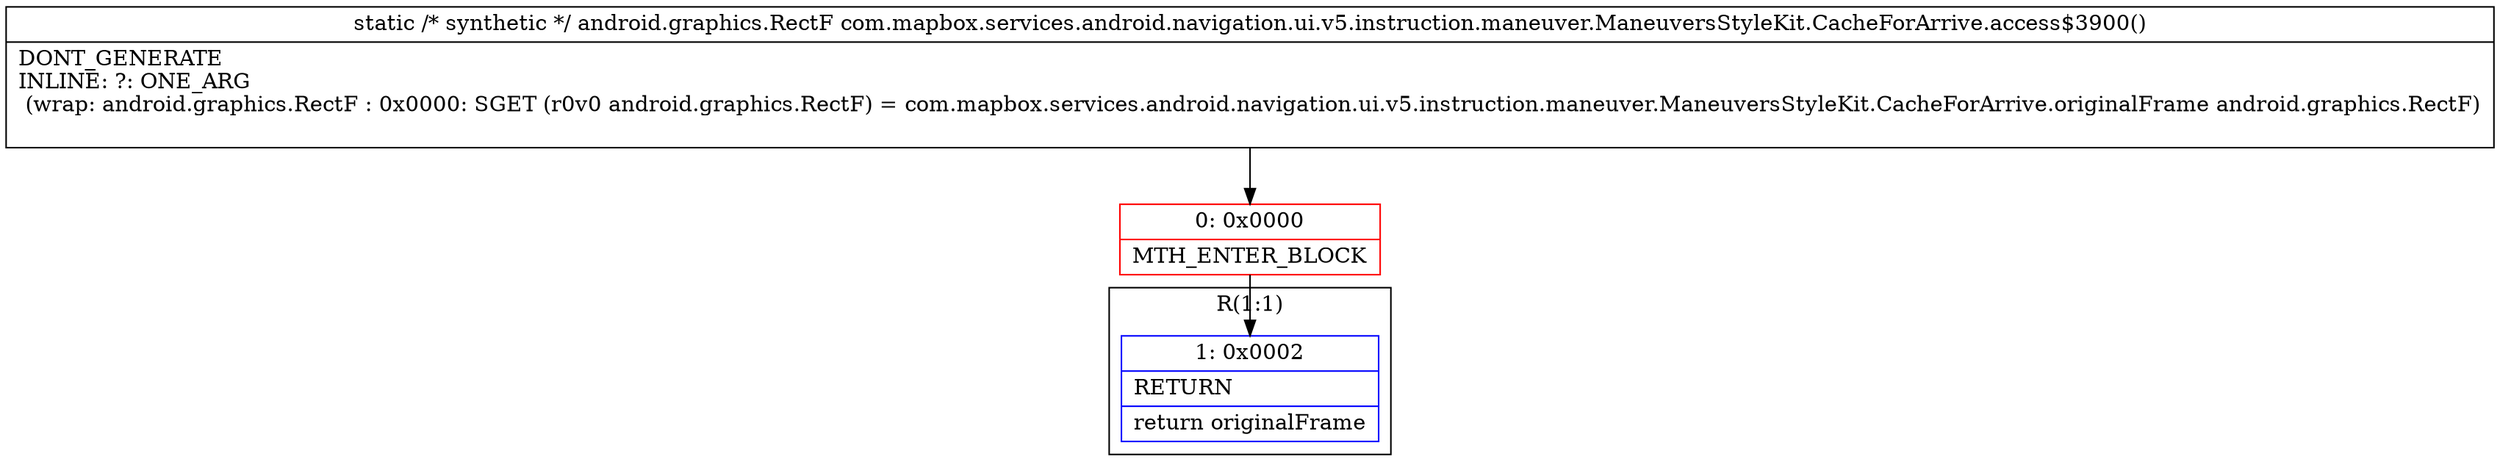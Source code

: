 digraph "CFG forcom.mapbox.services.android.navigation.ui.v5.instruction.maneuver.ManeuversStyleKit.CacheForArrive.access$3900()Landroid\/graphics\/RectF;" {
subgraph cluster_Region_1794833670 {
label = "R(1:1)";
node [shape=record,color=blue];
Node_1 [shape=record,label="{1\:\ 0x0002|RETURN\l|return originalFrame\l}"];
}
Node_0 [shape=record,color=red,label="{0\:\ 0x0000|MTH_ENTER_BLOCK\l}"];
MethodNode[shape=record,label="{static \/* synthetic *\/ android.graphics.RectF com.mapbox.services.android.navigation.ui.v5.instruction.maneuver.ManeuversStyleKit.CacheForArrive.access$3900()  | DONT_GENERATE\lINLINE: ?: ONE_ARG  \l  (wrap: android.graphics.RectF : 0x0000: SGET  (r0v0 android.graphics.RectF) =  com.mapbox.services.android.navigation.ui.v5.instruction.maneuver.ManeuversStyleKit.CacheForArrive.originalFrame android.graphics.RectF)\l\l}"];
MethodNode -> Node_0;
Node_0 -> Node_1;
}

